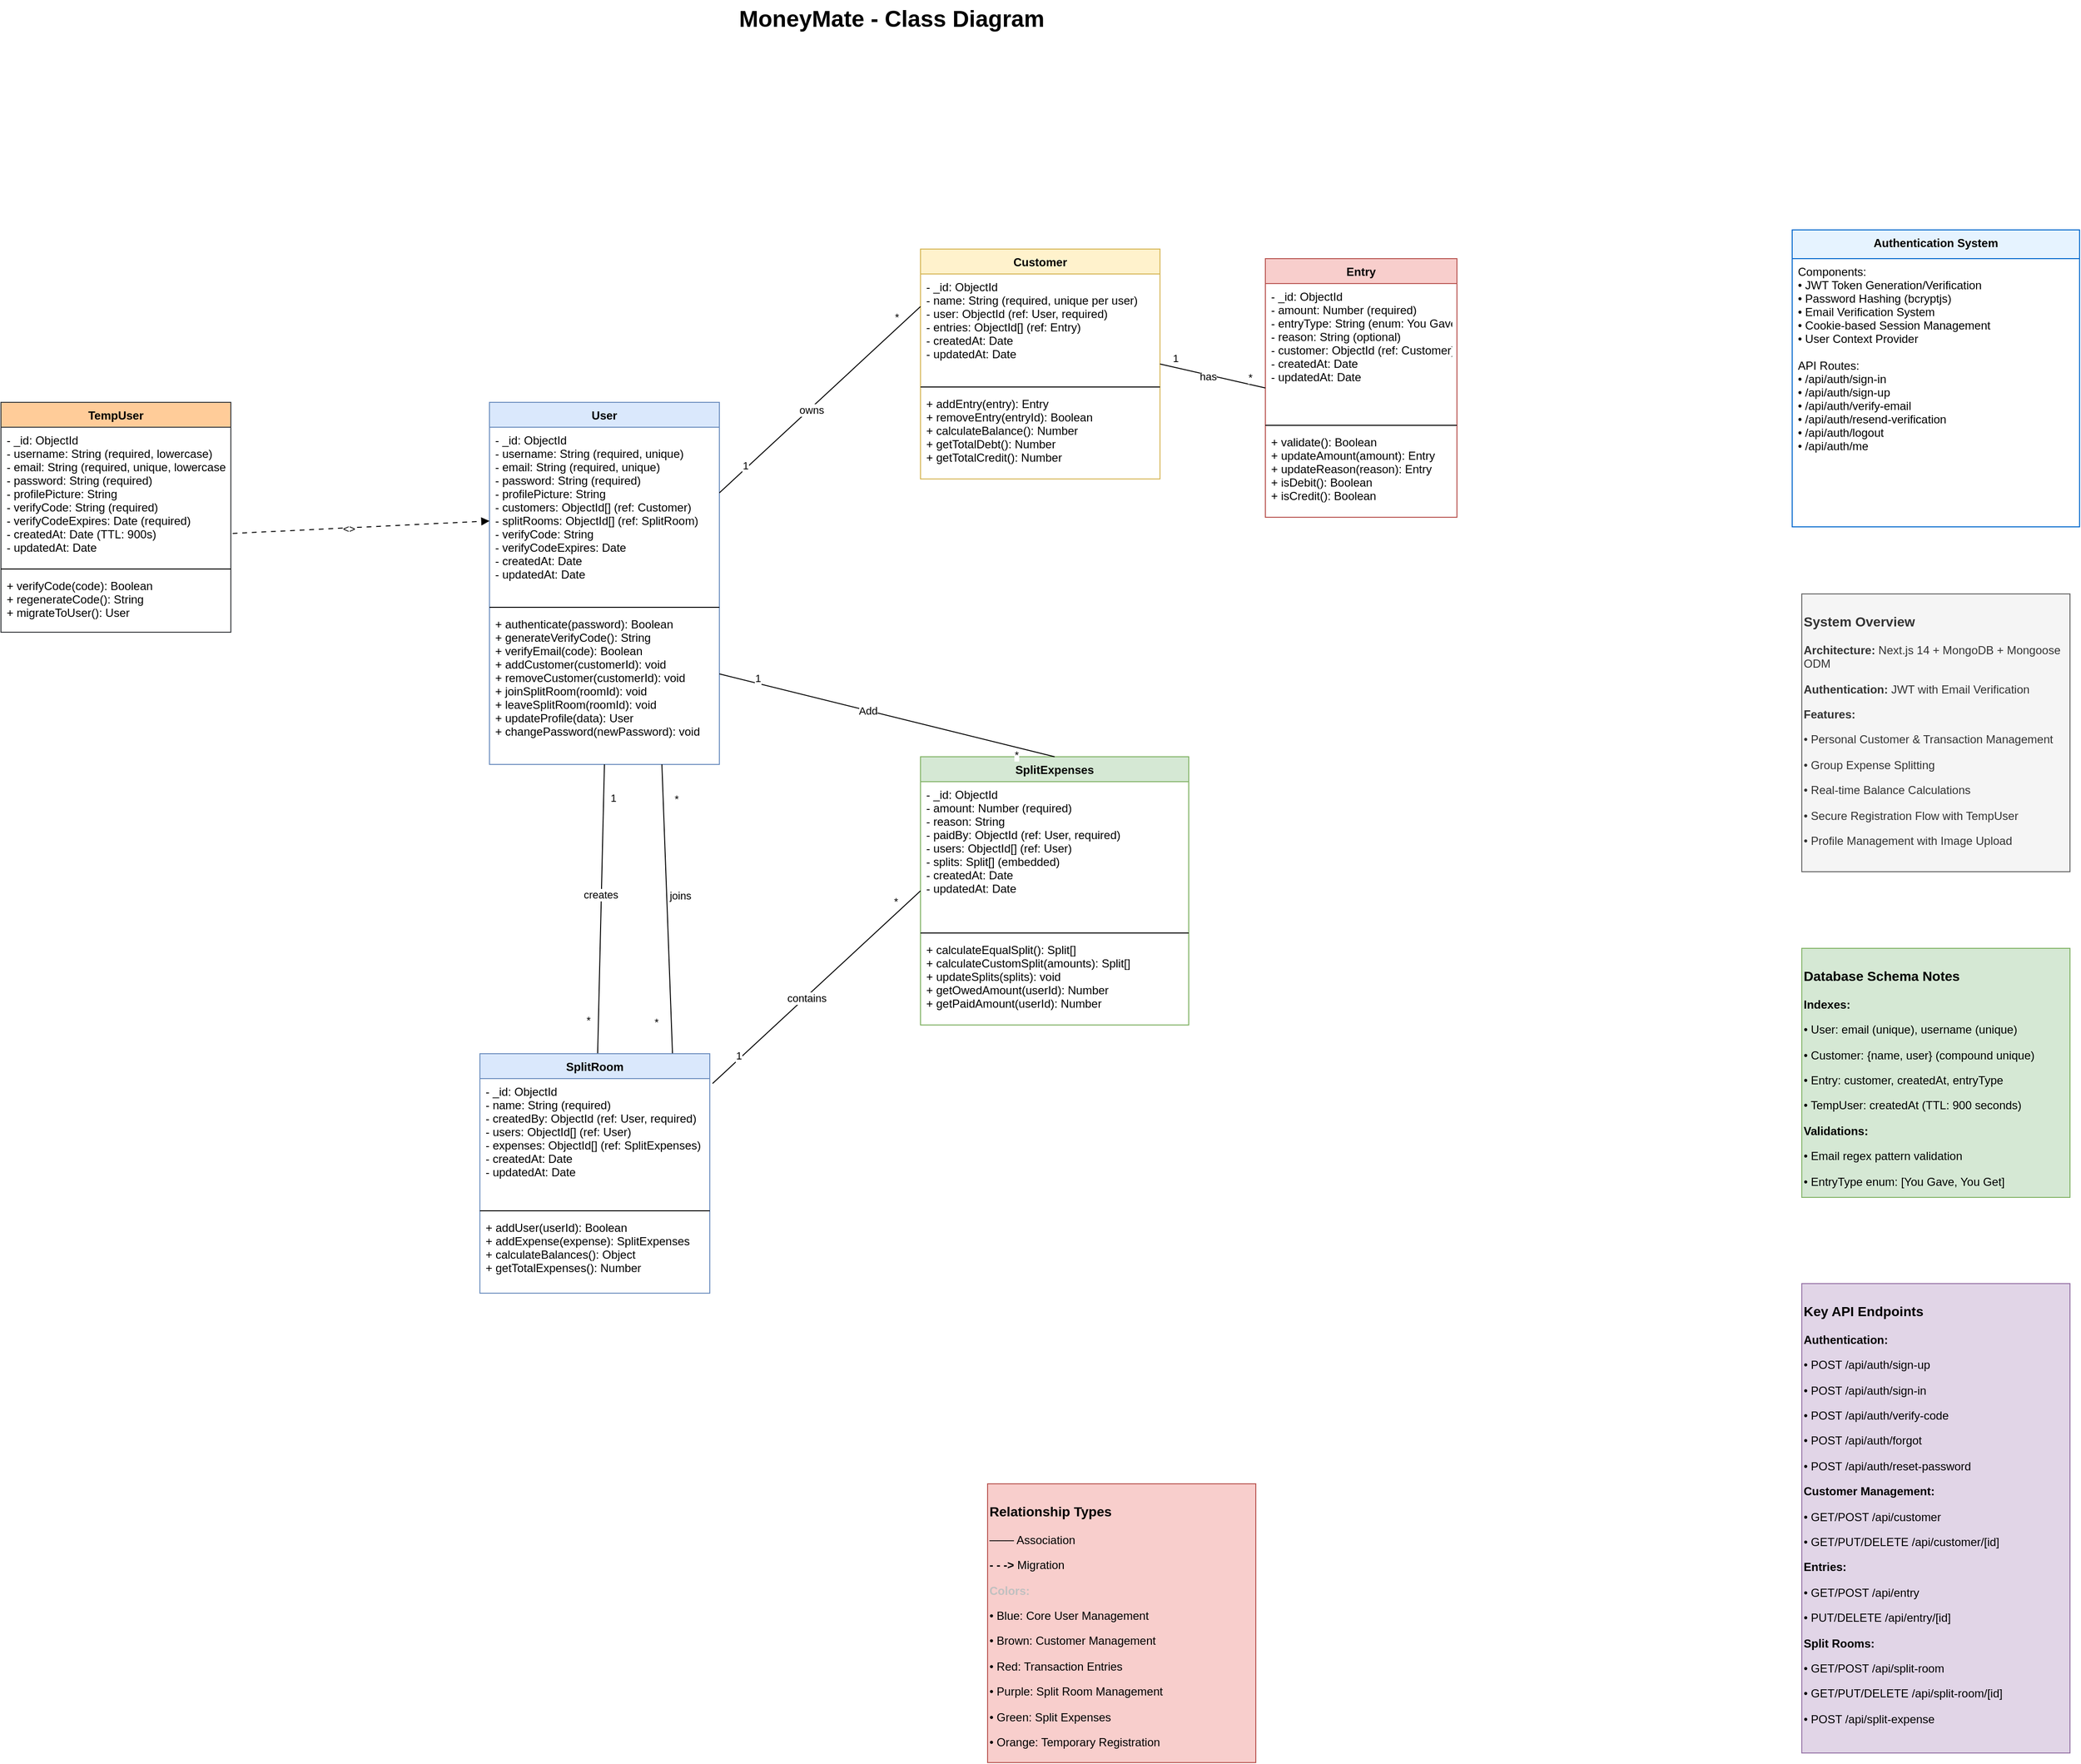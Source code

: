 <mxfile>
    <diagram name="MoneyMate Class Diagram" id="class-diagram">
        <mxGraphModel dx="2721" dy="1532" grid="1" gridSize="10" guides="1" tooltips="1" connect="1" arrows="1" fold="1" page="1" pageScale="1" pageWidth="1654" pageHeight="1169" math="0" shadow="0">
            <root>
                <mxCell id="0"/>
                <mxCell id="1" parent="0"/>
                <mxCell id="User" value="User" style="swimlane;fontStyle=1;align=center;verticalAlign=top;childLayout=stackLayout;horizontal=1;startSize=26;horizontalStack=0;resizeParent=1;resizeParentMax=0;resizeLast=0;collapsible=1;marginBottom=0;fillColor=light-dark(#DAE8FC,#0000FF);strokeColor=#6c8ebf;" parent="1" vertex="1">
                    <mxGeometry x="40" y="40" width="240" height="378" as="geometry"/>
                </mxCell>
                <mxCell id="User-attributes" value="- _id: ObjectId&#xa;- username: String (required, unique)&#xa;- email: String (required, unique)&#xa;- password: String (required)&#xa;- profilePicture: String&#xa;- customers: ObjectId[] (ref: Customer)&#xa;- splitRooms: ObjectId[] (ref: SplitRoom)&#xa;- verifyCode: String&#xa;- verifyCodeExpires: Date&#xa;- createdAt: Date&#xa;- updatedAt: Date" style="text;strokeColor=none;fillColor=none;align=left;verticalAlign=top;spacingLeft=4;spacingRight=4;overflow=hidden;rotatable=0;points=[[0,0.5],[1,0.5]];portConstraint=eastwest;" parent="User" vertex="1">
                    <mxGeometry y="26" width="240" height="184" as="geometry"/>
                </mxCell>
                <mxCell id="User-line" value="" style="line;strokeWidth=1;fillColor=none;align=left;verticalAlign=middle;spacingTop=-1;spacingLeft=3;spacingRight=3;rotatable=0;labelPosition=right;points=[];portConstraint=eastwest;" parent="User" vertex="1">
                    <mxGeometry y="210" width="240" height="8" as="geometry"/>
                </mxCell>
                <mxCell id="User-methods" value="+ authenticate(password): Boolean&#xa;+ generateVerifyCode(): String&#xa;+ verifyEmail(code): Boolean&#xa;+ addCustomer(customerId): void&#xa;+ removeCustomer(customerId): void&#xa;+ joinSplitRoom(roomId): void&#xa;+ leaveSplitRoom(roomId): void&#xa;+ updateProfile(data): User&#xa;+ changePassword(newPassword): void" style="text;strokeColor=none;fillColor=none;align=left;verticalAlign=top;spacingLeft=4;spacingRight=4;overflow=hidden;rotatable=0;points=[[0,0.5],[1,0.5]];portConstraint=eastwest;" parent="User" vertex="1">
                    <mxGeometry y="218" width="240" height="160" as="geometry"/>
                </mxCell>
                <mxCell id="Customer" value="Customer" style="swimlane;fontStyle=1;align=center;verticalAlign=top;childLayout=stackLayout;horizontal=1;startSize=26;horizontalStack=0;resizeParent=1;resizeParentMax=0;resizeLast=0;collapsible=1;marginBottom=0;fillColor=light-dark(#FFF2CC,#3D2900);strokeColor=#d6b656;" parent="1" vertex="1">
                    <mxGeometry x="490" y="-120" width="250" height="240" as="geometry"/>
                </mxCell>
                <mxCell id="Customer-attributes" value="- _id: ObjectId&#xa;- name: String (required, unique per user)&#xa;- user: ObjectId (ref: User, required)&#xa;- entries: ObjectId[] (ref: Entry)&#xa;- createdAt: Date&#xa;- updatedAt: Date" style="text;strokeColor=none;fillColor=none;align=left;verticalAlign=top;spacingLeft=4;spacingRight=4;overflow=hidden;rotatable=0;points=[[0,0.5],[1,0.5]];portConstraint=eastwest;" parent="Customer" vertex="1">
                    <mxGeometry y="26" width="250" height="114" as="geometry"/>
                </mxCell>
                <mxCell id="Customer-line" value="" style="line;strokeWidth=1;fillColor=none;align=left;verticalAlign=middle;spacingTop=-1;spacingLeft=3;spacingRight=3;rotatable=0;labelPosition=right;points=[];portConstraint=eastwest;" parent="Customer" vertex="1">
                    <mxGeometry y="140" width="250" height="8" as="geometry"/>
                </mxCell>
                <mxCell id="Customer-methods" value="+ addEntry(entry): Entry&#xa;+ removeEntry(entryId): Boolean&#xa;+ calculateBalance(): Number&#xa;+ getTotalDebt(): Number&#xa;+ getTotalCredit(): Number" style="text;strokeColor=none;fillColor=none;align=left;verticalAlign=top;spacingLeft=4;spacingRight=4;overflow=hidden;rotatable=0;points=[[0,0.5],[1,0.5]];portConstraint=eastwest;" parent="Customer" vertex="1">
                    <mxGeometry y="148" width="250" height="92" as="geometry"/>
                </mxCell>
                <mxCell id="Entry" value="Entry" style="swimlane;fontStyle=1;align=center;verticalAlign=top;childLayout=stackLayout;horizontal=1;startSize=26;horizontalStack=0;resizeParent=1;resizeParentMax=0;resizeLast=0;collapsible=1;marginBottom=0;fillColor=light-dark(#F8CECC,#FF0000);strokeColor=light-dark(#B85450,#FF0000);" parent="1" vertex="1">
                    <mxGeometry x="850" y="-110" width="200" height="270" as="geometry"/>
                </mxCell>
                <mxCell id="Entry-attributes" value="- _id: ObjectId&#xa;- amount: Number (required)&#xa;- entryType: String (enum: You Gave, You Get)&#xa;- reason: String (optional)&#xa;- customer: ObjectId (ref: Customer)&#xa;- createdAt: Date&#xa;- updatedAt: Date" style="text;strokeColor=none;fillColor=none;align=left;verticalAlign=top;spacingLeft=4;spacingRight=4;overflow=hidden;rotatable=0;points=[[0,0.5],[1,0.5]];portConstraint=eastwest;" parent="Entry" vertex="1">
                    <mxGeometry y="26" width="200" height="144" as="geometry"/>
                </mxCell>
                <mxCell id="Entry-line" value="" style="line;strokeWidth=1;fillColor=none;align=left;verticalAlign=middle;spacingTop=-1;spacingLeft=3;spacingRight=3;rotatable=0;labelPosition=right;points=[];portConstraint=eastwest;" parent="Entry" vertex="1">
                    <mxGeometry y="170" width="200" height="8" as="geometry"/>
                </mxCell>
                <mxCell id="Entry-methods" value="+ validate(): Boolean&#xa;+ updateAmount(amount): Entry&#xa;+ updateReason(reason): Entry&#xa;+ isDebit(): Boolean&#xa;+ isCredit(): Boolean" style="text;strokeColor=none;fillColor=none;align=left;verticalAlign=top;spacingLeft=4;spacingRight=4;overflow=hidden;rotatable=0;points=[[0,0.5],[1,0.5]];portConstraint=eastwest;" parent="Entry" vertex="1">
                    <mxGeometry y="178" width="200" height="92" as="geometry"/>
                </mxCell>
                <mxCell id="SplitExpenses" value="SplitExpenses" style="swimlane;fontStyle=1;align=center;verticalAlign=top;childLayout=stackLayout;horizontal=1;startSize=26;horizontalStack=0;resizeParent=1;resizeParentMax=0;resizeLast=0;collapsible=1;marginBottom=0;fillColor=light-dark(#D5E8D4,#009900);strokeColor=#82b366;" parent="1" vertex="1">
                    <mxGeometry x="490" y="410" width="280" height="280" as="geometry"/>
                </mxCell>
                <mxCell id="SplitExpenses-attributes" value="- _id: ObjectId&#xa;- amount: Number (required)&#xa;- reason: String&#xa;- paidBy: ObjectId (ref: User, required)&#xa;- users: ObjectId[] (ref: User)&#xa;- splits: Split[] (embedded)&#xa;- createdAt: Date&#xa;- updatedAt: Date" style="text;strokeColor=none;fillColor=none;align=left;verticalAlign=top;spacingLeft=4;spacingRight=4;overflow=hidden;rotatable=0;points=[[0,0.5],[1,0.5]];portConstraint=eastwest;" parent="SplitExpenses" vertex="1">
                    <mxGeometry y="26" width="280" height="154" as="geometry"/>
                </mxCell>
                <mxCell id="SplitExpenses-line" value="" style="line;strokeWidth=1;fillColor=none;align=left;verticalAlign=middle;spacingTop=-1;spacingLeft=3;spacingRight=3;rotatable=0;labelPosition=right;points=[];portConstraint=eastwest;" parent="SplitExpenses" vertex="1">
                    <mxGeometry y="180" width="280" height="8" as="geometry"/>
                </mxCell>
                <mxCell id="SplitExpenses-methods" value="+ calculateEqualSplit(): Split[]&#xa;+ calculateCustomSplit(amounts): Split[]&#xa;+ updateSplits(splits): void&#xa;+ getOwedAmount(userId): Number&#xa;+ getPaidAmount(userId): Number" style="text;strokeColor=none;fillColor=none;align=left;verticalAlign=top;spacingLeft=4;spacingRight=4;overflow=hidden;rotatable=0;points=[[0,0.5],[1,0.5]];portConstraint=eastwest;" parent="SplitExpenses" vertex="1">
                    <mxGeometry y="188" width="280" height="92" as="geometry"/>
                </mxCell>
                <mxCell id="TempUser" value="TempUser" style="swimlane;fontStyle=1;align=center;verticalAlign=top;childLayout=stackLayout;horizontal=1;startSize=26;horizontalStack=0;resizeParent=1;resizeParentMax=0;resizeLast=0;collapsible=1;marginBottom=0;fillColor=light-dark(#FFCC99,#FF8000);strokeColor=#36393d;" parent="1" vertex="1">
                    <mxGeometry x="-470" y="40" width="240" height="240" as="geometry"/>
                </mxCell>
                <mxCell id="TempUser-attributes" value="- _id: ObjectId&#xa;- username: String (required, lowercase)&#xa;- email: String (required, unique, lowercase)&#xa;- password: String (required)&#xa;- profilePicture: String&#xa;- verifyCode: String (required)&#xa;- verifyCodeExpires: Date (required)&#xa;- createdAt: Date (TTL: 900s)&#xa;- updatedAt: Date" style="text;strokeColor=none;fillColor=none;align=left;verticalAlign=top;spacingLeft=4;spacingRight=4;overflow=hidden;rotatable=0;points=[[0,0.5],[1,0.5]];portConstraint=eastwest;" parent="TempUser" vertex="1">
                    <mxGeometry y="26" width="240" height="144" as="geometry"/>
                </mxCell>
                <mxCell id="TempUser-line" value="" style="line;strokeWidth=1;fillColor=none;align=left;verticalAlign=middle;spacingTop=-1;spacingLeft=3;spacingRight=3;rotatable=0;labelPosition=right;points=[];portConstraint=eastwest;" parent="TempUser" vertex="1">
                    <mxGeometry y="170" width="240" height="8" as="geometry"/>
                </mxCell>
                <mxCell id="TempUser-methods" value="+ verifyCode(code): Boolean&#xa;+ regenerateCode(): String&#xa;+ migrateToUser(): User" style="text;strokeColor=none;fillColor=none;align=left;verticalAlign=top;spacingLeft=4;spacingRight=4;overflow=hidden;rotatable=0;points=[[0,0.5],[1,0.5]];portConstraint=eastwest;" parent="TempUser" vertex="1">
                    <mxGeometry y="178" width="240" height="62" as="geometry"/>
                </mxCell>
                <mxCell id="user-customer-rel" value="" style="endArrow=none;html=1;rounded=0;exitX=1;exitY=0.25;exitDx=0;exitDy=0;entryX=0;entryY=0.25;entryDx=0;entryDy=0;" parent="1" source="User" target="Customer" edge="1">
                    <mxGeometry relative="1" as="geometry"/>
                </mxCell>
                <mxCell id="user-customer-label1" value="owns" style="edgeLabel;html=1;align=center;verticalAlign=middle;resizable=0;points=[];" parent="user-customer-rel" connectable="0" vertex="1">
                    <mxGeometry x="-0.1" y="-1" relative="1" as="geometry">
                        <mxPoint as="offset"/>
                    </mxGeometry>
                </mxCell>
                <mxCell id="user-customer-label2" value="1" style="edgeLabel;html=1;align=center;verticalAlign=middle;resizable=0;points=[];" parent="user-customer-rel" connectable="0" vertex="1">
                    <mxGeometry x="-0.8" y="-1" relative="1" as="geometry">
                        <mxPoint x="5" y="-10" as="offset"/>
                    </mxGeometry>
                </mxCell>
                <mxCell id="user-customer-label3" value="*" style="edgeLabel;html=1;align=center;verticalAlign=middle;resizable=0;points=[];" parent="user-customer-rel" connectable="0" vertex="1">
                    <mxGeometry x="0.8" y="-1" relative="1" as="geometry">
                        <mxPoint x="-5" y="-10" as="offset"/>
                    </mxGeometry>
                </mxCell>
                <mxCell id="customer-entry-rel" value="" style="endArrow=none;html=1;rounded=0;exitX=1;exitY=0.5;exitDx=0;exitDy=0;entryX=0;entryY=0.5;entryDx=0;entryDy=0;" parent="1" source="Customer" target="Entry" edge="1">
                    <mxGeometry relative="1" as="geometry"/>
                </mxCell>
                <mxCell id="customer-entry-label1" value="has" style="edgeLabel;html=1;align=center;verticalAlign=middle;resizable=0;points=[];" parent="customer-entry-rel" connectable="0" vertex="1">
                    <mxGeometry x="-0.1" y="-1" relative="1" as="geometry">
                        <mxPoint as="offset"/>
                    </mxGeometry>
                </mxCell>
                <mxCell id="customer-entry-label2" value="1" style="edgeLabel;html=1;align=center;verticalAlign=middle;resizable=0;points=[];" parent="customer-entry-rel" connectable="0" vertex="1">
                    <mxGeometry x="-0.8" y="-1" relative="1" as="geometry">
                        <mxPoint x="5" y="-10" as="offset"/>
                    </mxGeometry>
                </mxCell>
                <mxCell id="customer-entry-label3" value="*" style="edgeLabel;html=1;align=center;verticalAlign=middle;resizable=0;points=[];" parent="customer-entry-rel" connectable="0" vertex="1">
                    <mxGeometry x="0.8" y="-1" relative="1" as="geometry">
                        <mxPoint x="-5" y="-10" as="offset"/>
                    </mxGeometry>
                </mxCell>
                <mxCell id="user-splitroom-creator-rel" value="" style="endArrow=none;html=1;rounded=0;exitX=0.5;exitY=1;exitDx=0;exitDy=0;" parent="1" source="User" target="3" edge="1">
                    <mxGeometry relative="1" as="geometry">
                        <mxPoint x="170" y="690" as="targetPoint"/>
                    </mxGeometry>
                </mxCell>
                <mxCell id="user-splitroom-creator-label1" value="creates" style="edgeLabel;html=1;align=center;verticalAlign=middle;resizable=0;points=[];" parent="user-splitroom-creator-rel" connectable="0" vertex="1">
                    <mxGeometry x="-0.1" y="-1" relative="1" as="geometry">
                        <mxPoint as="offset"/>
                    </mxGeometry>
                </mxCell>
                <mxCell id="user-splitroom-creator-label2" value="1" style="edgeLabel;html=1;align=center;verticalAlign=middle;resizable=0;points=[];" parent="user-splitroom-creator-rel" connectable="0" vertex="1">
                    <mxGeometry x="-0.8" y="-1" relative="1" as="geometry">
                        <mxPoint x="10" y="5" as="offset"/>
                    </mxGeometry>
                </mxCell>
                <mxCell id="user-splitroom-creator-label3" value="*" style="edgeLabel;html=1;align=center;verticalAlign=middle;resizable=0;points=[];" parent="user-splitroom-creator-rel" connectable="0" vertex="1">
                    <mxGeometry x="0.8" y="-1" relative="1" as="geometry">
                        <mxPoint x="-10" y="-5" as="offset"/>
                    </mxGeometry>
                </mxCell>
                <mxCell id="user-splitroom-member-rel" value="" style="endArrow=none;html=1;rounded=0;exitX=0.75;exitY=1;exitDx=0;exitDy=0;entryX=0.838;entryY=0.006;entryDx=0;entryDy=0;entryPerimeter=0;" parent="1" source="User" target="3" edge="1">
                    <mxGeometry relative="1" as="geometry">
                        <mxPoint x="230" y="690" as="targetPoint"/>
                    </mxGeometry>
                </mxCell>
                <mxCell id="user-splitroom-member-label1" value="joins" style="edgeLabel;html=1;align=center;verticalAlign=middle;resizable=0;points=[];" parent="user-splitroom-member-rel" connectable="0" vertex="1">
                    <mxGeometry x="-0.1" y="-1" relative="1" as="geometry">
                        <mxPoint x="15" as="offset"/>
                    </mxGeometry>
                </mxCell>
                <mxCell id="user-splitroom-member-label2" value="*" style="edgeLabel;html=1;align=center;verticalAlign=middle;resizable=0;points=[];" parent="user-splitroom-member-rel" connectable="0" vertex="1">
                    <mxGeometry x="-0.8" y="-1" relative="1" as="geometry">
                        <mxPoint x="15" y="5" as="offset"/>
                    </mxGeometry>
                </mxCell>
                <mxCell id="user-splitroom-member-label3" value="*" style="edgeLabel;html=1;align=center;verticalAlign=middle;resizable=0;points=[];" parent="user-splitroom-member-rel" connectable="0" vertex="1">
                    <mxGeometry x="0.8" y="-1" relative="1" as="geometry">
                        <mxPoint x="-15" y="-5" as="offset"/>
                    </mxGeometry>
                </mxCell>
                <mxCell id="splitroom-expenses-rel" value="" style="endArrow=none;html=1;rounded=0;exitX=1.012;exitY=0.038;exitDx=0;exitDy=0;entryX=0;entryY=0.5;entryDx=0;entryDy=0;exitPerimeter=0;" parent="1" source="4" target="SplitExpenses" edge="1">
                    <mxGeometry relative="1" as="geometry">
                        <mxPoint x="290" y="709" as="sourcePoint"/>
                    </mxGeometry>
                </mxCell>
                <mxCell id="splitroom-expenses-label1" value="contains" style="edgeLabel;html=1;align=center;verticalAlign=middle;resizable=0;points=[];" parent="splitroom-expenses-rel" connectable="0" vertex="1">
                    <mxGeometry x="-0.1" y="-1" relative="1" as="geometry">
                        <mxPoint as="offset"/>
                    </mxGeometry>
                </mxCell>
                <mxCell id="splitroom-expenses-label2" value="1" style="edgeLabel;html=1;align=center;verticalAlign=middle;resizable=0;points=[];" parent="splitroom-expenses-rel" connectable="0" vertex="1">
                    <mxGeometry x="-0.8" y="-1" relative="1" as="geometry">
                        <mxPoint x="5" y="-10" as="offset"/>
                    </mxGeometry>
                </mxCell>
                <mxCell id="splitroom-expenses-label3" value="*" style="edgeLabel;html=1;align=center;verticalAlign=middle;resizable=0;points=[];" parent="splitroom-expenses-rel" connectable="0" vertex="1">
                    <mxGeometry x="0.8" y="-1" relative="1" as="geometry">
                        <mxPoint x="-5" y="-10" as="offset"/>
                    </mxGeometry>
                </mxCell>
                <mxCell id="user-expenses-paidby-rel" value="" style="endArrow=none;html=1;rounded=0;exitX=1;exitY=0.75;exitDx=0;exitDy=0;entryX=0.5;entryY=0;entryDx=0;entryDy=0;" parent="1" source="User" target="SplitExpenses" edge="1">
                    <mxGeometry relative="1" as="geometry">
                        <Array as="points"/>
                    </mxGeometry>
                </mxCell>
                <mxCell id="user-expenses-paidby-label1" value="Add" style="edgeLabel;html=1;align=center;verticalAlign=middle;resizable=0;points=[];" parent="user-expenses-paidby-rel" connectable="0" vertex="1">
                    <mxGeometry x="-0.1" y="-1" relative="1" as="geometry">
                        <mxPoint x="-2" y="-2" as="offset"/>
                    </mxGeometry>
                </mxCell>
                <mxCell id="user-expenses-paidby-label2" value="1" style="edgeLabel;html=1;align=center;verticalAlign=middle;resizable=0;points=[];" parent="user-expenses-paidby-rel" connectable="0" vertex="1">
                    <mxGeometry x="-0.8" y="-1" relative="1" as="geometry">
                        <mxPoint x="5" y="-5" as="offset"/>
                    </mxGeometry>
                </mxCell>
                <mxCell id="user-expenses-paidby-label3" value="*" style="edgeLabel;html=1;align=center;verticalAlign=middle;resizable=0;points=[];" parent="user-expenses-paidby-rel" connectable="0" vertex="1">
                    <mxGeometry x="0.8" y="-1" relative="1" as="geometry">
                        <mxPoint x="-5" y="5" as="offset"/>
                    </mxGeometry>
                </mxCell>
                <mxCell id="tempuser-user-rel" value="" style="endArrow=block;html=1;rounded=0;dashed=1;dashPattern=5 5;exitX=1.008;exitY=0.77;exitDx=0;exitDy=0;exitPerimeter=0;" parent="1" source="TempUser-attributes" target="User-attributes" edge="1">
                    <mxGeometry relative="1" as="geometry">
                        <Array as="points"/>
                        <mxPoint x="-220" y="185" as="sourcePoint"/>
                    </mxGeometry>
                </mxCell>
                <mxCell id="tempuser-user-label" value="&lt;&lt;migrates to&gt;&gt;" style="edgeLabel;html=1;align=center;verticalAlign=middle;resizable=0;points=[];" parent="tempuser-user-rel" connectable="0" vertex="1">
                    <mxGeometry x="-0.1" y="-1" relative="1" as="geometry">
                        <mxPoint as="offset"/>
                    </mxGeometry>
                </mxCell>
                <mxCell id="title-header" value="MoneyMate - Class Diagram" style="text;html=1;strokeColor=none;fillColor=none;align=center;verticalAlign=middle;whiteSpace=wrap;rounded=0;fontSize=24;fontStyle=1;" parent="1" vertex="1">
                    <mxGeometry x="270" y="-380" width="380" height="40" as="geometry"/>
                </mxCell>
                <mxCell id="system-overview" value="&lt;h3&gt;System Overview&lt;/h3&gt;&lt;p&gt;&lt;b&gt;Architecture:&lt;/b&gt; Next.js 14 + MongoDB + Mongoose ODM&lt;/p&gt;&lt;p&gt;&lt;b&gt;Authentication:&lt;/b&gt; JWT with Email Verification&lt;/p&gt;&lt;p&gt;&lt;b&gt;Features:&lt;/b&gt;&lt;/p&gt;&lt;p&gt;• Personal Customer &amp;amp; Transaction Management&lt;/p&gt;&lt;p&gt;• Group Expense Splitting&lt;/p&gt;&lt;p&gt;• Real-time Balance Calculations&lt;/p&gt;&lt;p&gt;• Secure Registration Flow with TempUser&lt;/p&gt;&lt;p&gt;• Profile Management with Image Upload&lt;/p&gt;" style="text;html=1;strokeColor=#666666;fillColor=#f5f5f5;align=left;verticalAlign=top;whiteSpace=wrap;rounded=0;fontColor=#333333;" parent="1" vertex="1">
                    <mxGeometry x="1410" y="240" width="280" height="290" as="geometry"/>
                </mxCell>
                <mxCell id="schema-notes" value="&lt;h3&gt;Database Schema Notes&lt;/h3&gt;&lt;p&gt;&lt;b&gt;Indexes:&lt;/b&gt;&lt;/p&gt;&lt;p&gt;• User: email (unique), username (unique)&lt;/p&gt;&lt;p&gt;• Customer: {name, user} (compound unique)&lt;/p&gt;&lt;p&gt;• Entry: customer, createdAt, entryType&lt;/p&gt;&lt;p&gt;• TempUser: createdAt (TTL: 900 seconds)&lt;/p&gt;&lt;p&gt;&lt;b&gt;Validations:&lt;/b&gt;&lt;/p&gt;&lt;p&gt;• Email regex pattern validation&lt;/p&gt;&lt;p&gt;• EntryType enum: [You Gave, You Get]&lt;/p&gt;" style="text;html=1;strokeColor=#82b366;fillColor=#d5e8d4;align=left;verticalAlign=top;whiteSpace=wrap;rounded=0;" parent="1" vertex="1">
                    <mxGeometry x="1410" y="610" width="280" height="260" as="geometry"/>
                </mxCell>
                <mxCell id="relationship-legend" value="&lt;h3&gt;Relationship Types&lt;/h3&gt;&lt;p&gt;&lt;b&gt;───&lt;/b&gt; Association&lt;/p&gt;&lt;p&gt;&lt;b&gt;- - -&amp;gt;&lt;/b&gt; Migration&lt;/p&gt;&lt;p&gt;&lt;b style=&quot;background-color: transparent; color: rgb(192, 192, 192);&quot;&gt;&lt;font style=&quot;color: light-dark(rgb(192, 192, 192), rgb(255, 255, 255));&quot;&gt;Colors&lt;/font&gt;&lt;/b&gt;&lt;b style=&quot;color: rgb(192, 192, 192); background-color: transparent;&quot;&gt;:&lt;/b&gt;&lt;/p&gt;&lt;p&gt;• Blue: Core User Management&lt;/p&gt;&lt;p&gt;• Brown: Customer Management&lt;/p&gt;&lt;p&gt;• Red: Transaction Entries&lt;/p&gt;&lt;p&gt;• Purple: Split Room Management&lt;/p&gt;&lt;p&gt;• Green: Split Expenses&lt;/p&gt;&lt;p&gt;• Orange: Temporary Registration&lt;/p&gt;" style="text;html=1;strokeColor=#b85450;fillColor=#f8cecc;align=left;verticalAlign=top;whiteSpace=wrap;rounded=0;" parent="1" vertex="1">
                    <mxGeometry x="560" y="1169" width="280" height="291" as="geometry"/>
                </mxCell>
                <mxCell id="api-summary" value="&lt;h3&gt;Key API Endpoints&lt;/h3&gt;&lt;p&gt;&lt;b&gt;Authentication:&lt;/b&gt;&lt;/p&gt;&lt;p&gt;• POST /api/auth/sign-up&lt;/p&gt;&lt;p&gt;• POST /api/auth/sign-in&lt;/p&gt;&lt;p&gt;• POST /api/auth/verify-code&lt;/p&gt;&lt;p&gt;• POST /api/auth/forgot&lt;/p&gt;&lt;p&gt;• POST /api/auth/reset-password&lt;/p&gt;&lt;p&gt;&lt;b&gt;Customer Management:&lt;/b&gt;&lt;/p&gt;&lt;p&gt;• GET/POST /api/customer&lt;/p&gt;&lt;p&gt;• GET/PUT/DELETE /api/customer/[id]&lt;/p&gt;&lt;p&gt;&lt;b&gt;Entries:&lt;/b&gt;&lt;/p&gt;&lt;p&gt;• GET/POST /api/entry&lt;/p&gt;&lt;p&gt;• PUT/DELETE /api/entry/[id]&lt;/p&gt;&lt;p&gt;&lt;b&gt;Split Rooms:&lt;/b&gt;&lt;/p&gt;&lt;p&gt;• GET/POST /api/split-room&lt;/p&gt;&lt;p&gt;• GET/PUT/DELETE /api/split-room/[id]&lt;/p&gt;&lt;p&gt;• POST /api/split-expense&lt;/p&gt;" style="text;html=1;strokeColor=#9673a6;fillColor=#e1d5e7;align=left;verticalAlign=top;whiteSpace=wrap;rounded=0;" parent="1" vertex="1">
                    <mxGeometry x="1410" y="960" width="280" height="490" as="geometry"/>
                </mxCell>
                <mxCell id="3" value="SplitRoom" style="swimlane;fontStyle=1;align=center;verticalAlign=top;childLayout=stackLayout;horizontal=1;startSize=26;horizontalStack=0;resizeParent=1;resizeParentMax=0;resizeLast=0;collapsible=1;marginBottom=0;fillColor=light-dark(#DAE8FC,#7F00FF);strokeColor=#6c8ebf;" parent="1" vertex="1">
                    <mxGeometry x="30" y="720" width="240" height="250" as="geometry"/>
                </mxCell>
                <mxCell id="4" value="- _id: ObjectId&#xa;- name: String (required)&#xa;- createdBy: ObjectId (ref: User, required)&#xa;- users: ObjectId[] (ref: User)&#xa;- expenses: ObjectId[] (ref: SplitExpenses)&#xa;- createdAt: Date&#xa;- updatedAt: Date" style="text;strokeColor=none;fillColor=none;align=left;verticalAlign=top;spacingLeft=4;spacingRight=4;overflow=hidden;rotatable=0;points=[[0,0.5],[1,0.5]];portConstraint=eastwest;" parent="3" vertex="1">
                    <mxGeometry y="26" width="240" height="134" as="geometry"/>
                </mxCell>
                <mxCell id="5" value="" style="line;strokeWidth=1;fillColor=none;align=left;verticalAlign=middle;spacingTop=-1;spacingLeft=3;spacingRight=3;rotatable=0;labelPosition=right;points=[];portConstraint=eastwest;" parent="3" vertex="1">
                    <mxGeometry y="160" width="240" height="8" as="geometry"/>
                </mxCell>
                <mxCell id="6" value="+ addUser(userId): Boolean&#xa;+ addExpense(expense): SplitExpenses&#xa;+ calculateBalances(): Object&#xa;+ getTotalExpenses(): Number" style="text;strokeColor=none;fillColor=none;align=left;verticalAlign=top;spacingLeft=4;spacingRight=4;overflow=hidden;rotatable=0;points=[[0,0.5],[1,0.5]];portConstraint=eastwest;" parent="3" vertex="1">
                    <mxGeometry y="168" width="240" height="82" as="geometry"/>
                </mxCell>
                <mxCell id="8" value="Authentication System" style="swimlane;fontStyle=1;align=center;verticalAlign=top;childLayout=stackLayout;horizontal=1;startSize=30;horizontalStack=0;resizeParent=1;resizeParentMax=0;resizeLast=0;collapsible=1;marginBottom=0;fillColor=#e6f3ff;strokeColor=#0066cc;" vertex="1" parent="1">
                    <mxGeometry x="1400" y="-140" width="300" height="310" as="geometry"/>
                </mxCell>
                <mxCell id="9" value="Components:&#xa;• JWT Token Generation/Verification&#xa;• Password Hashing (bcryptjs)&#xa;• Email Verification System&#xa;• Cookie-based Session Management&#xa;• User Context Provider&#xa;&#xa;API Routes:&#xa;• /api/auth/sign-in&#xa;• /api/auth/sign-up&#xa;• /api/auth/verify-email&#xa;• /api/auth/resend-verification&#xa;• /api/auth/logout&#xa;• /api/auth/me" style="text;strokeColor=none;fillColor=none;align=left;verticalAlign=top;spacingLeft=4;spacingRight=4;overflow=hidden;rotatable=0;points=[[0,0.5],[1,0.5]];portConstraint=eastwest;" vertex="1" parent="8">
                    <mxGeometry y="30" width="300" height="280" as="geometry"/>
                </mxCell>
            </root>
        </mxGraphModel>
    </diagram>
</mxfile>